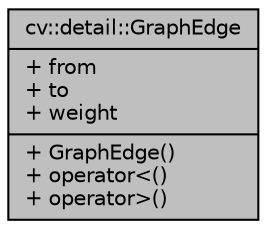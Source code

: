digraph "cv::detail::GraphEdge"
{
 // LATEX_PDF_SIZE
  edge [fontname="Helvetica",fontsize="10",labelfontname="Helvetica",labelfontsize="10"];
  node [fontname="Helvetica",fontsize="10",shape=record];
  Node1 [label="{cv::detail::GraphEdge\n|+ from\l+ to\l+ weight\l|+ GraphEdge()\l+ operator\<()\l+ operator\>()\l}",height=0.2,width=0.4,color="black", fillcolor="grey75", style="filled", fontcolor="black",tooltip=" "];
}

